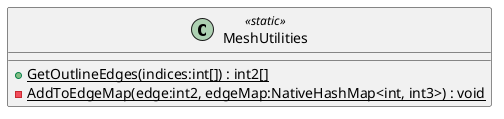 @startuml
class MeshUtilities <<static>> {
    + {static} GetOutlineEdges(indices:int[]) : int2[]
    {static} - AddToEdgeMap(edge:int2, edgeMap:NativeHashMap<int, int3>) : void
}
@enduml
